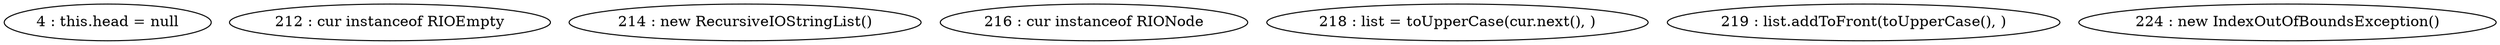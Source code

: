 digraph G {
"4 : this.head = null"
"212 : cur instanceof RIOEmpty"
"214 : new RecursiveIOStringList()"
"216 : cur instanceof RIONode"
"218 : list = toUpperCase(cur.next(), )"
"219 : list.addToFront(toUpperCase(), )"
"224 : new IndexOutOfBoundsException()"
}
